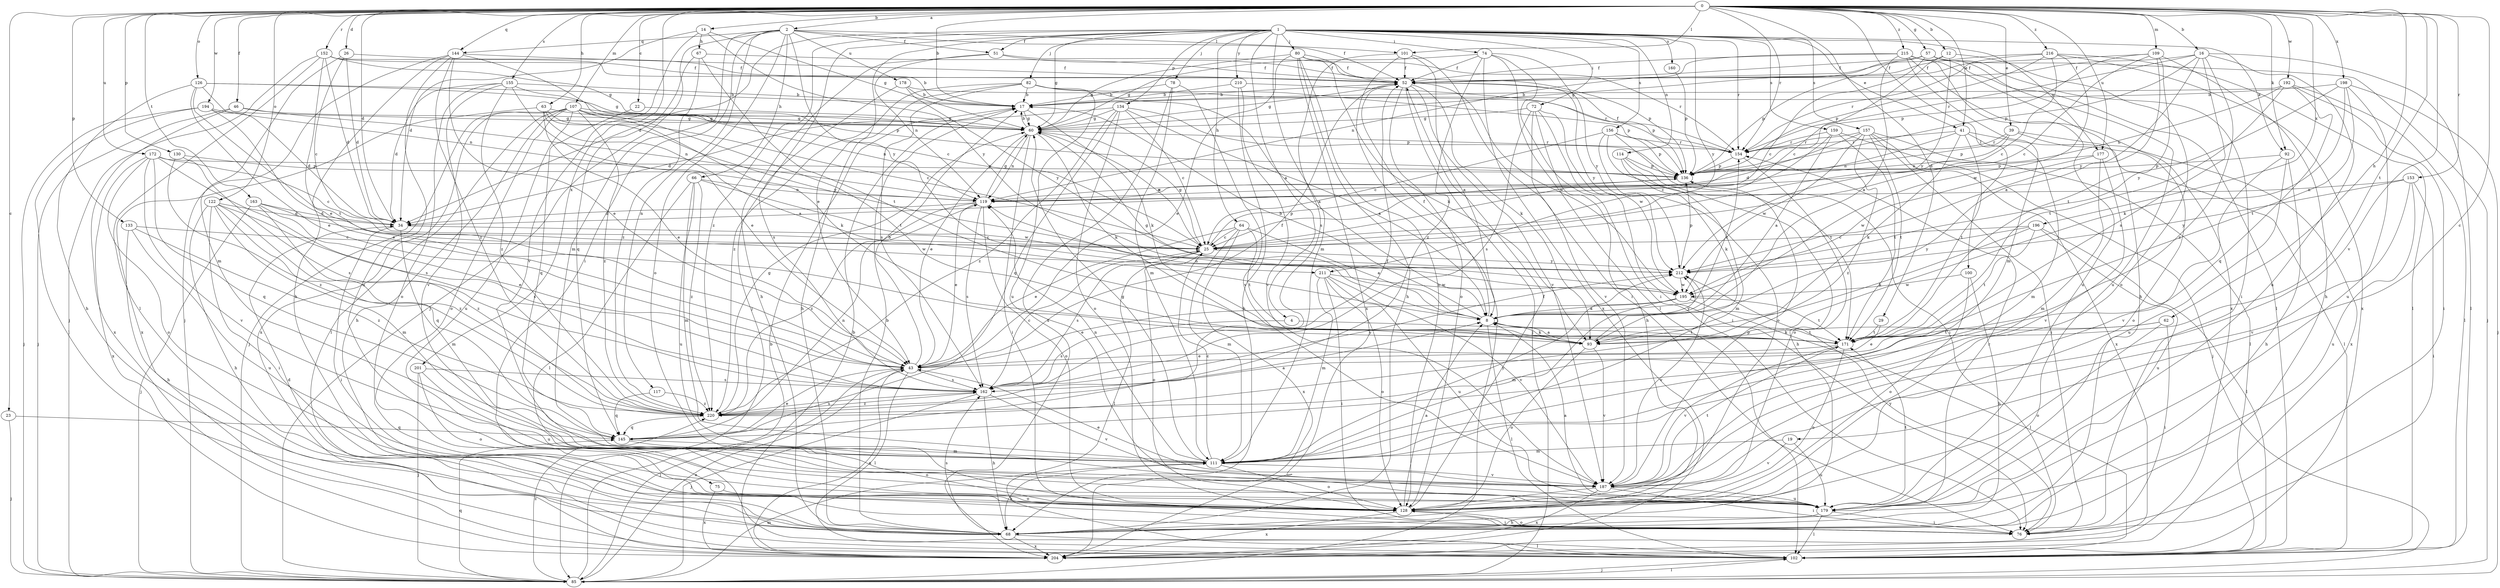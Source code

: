 strict digraph  {
0;
1;
2;
4;
8;
12;
14;
16;
17;
19;
22;
23;
25;
26;
29;
34;
39;
41;
43;
46;
51;
52;
57;
60;
62;
63;
64;
66;
67;
68;
72;
74;
75;
76;
78;
80;
82;
85;
92;
93;
100;
101;
102;
107;
109;
111;
114;
117;
119;
122;
126;
128;
130;
133;
134;
136;
144;
145;
152;
153;
154;
155;
156;
157;
159;
160;
162;
163;
171;
172;
177;
178;
179;
187;
192;
194;
195;
196;
198;
201;
204;
210;
211;
212;
215;
216;
220;
0 -> 2  [label=a];
0 -> 12  [label=b];
0 -> 14  [label=b];
0 -> 16  [label=b];
0 -> 17  [label=b];
0 -> 19  [label=c];
0 -> 22  [label=c];
0 -> 23  [label=c];
0 -> 26  [label=d];
0 -> 29  [label=d];
0 -> 34  [label=d];
0 -> 39  [label=e];
0 -> 41  [label=e];
0 -> 46  [label=f];
0 -> 57  [label=g];
0 -> 62  [label=h];
0 -> 63  [label=h];
0 -> 92  [label=k];
0 -> 100  [label=l];
0 -> 101  [label=l];
0 -> 107  [label=m];
0 -> 109  [label=m];
0 -> 122  [label=o];
0 -> 126  [label=o];
0 -> 130  [label=p];
0 -> 133  [label=p];
0 -> 144  [label=q];
0 -> 152  [label=r];
0 -> 153  [label=r];
0 -> 154  [label=r];
0 -> 155  [label=s];
0 -> 163  [label=t];
0 -> 171  [label=t];
0 -> 172  [label=u];
0 -> 177  [label=u];
0 -> 187  [label=v];
0 -> 192  [label=w];
0 -> 194  [label=w];
0 -> 196  [label=x];
0 -> 198  [label=x];
0 -> 201  [label=x];
0 -> 215  [label=z];
0 -> 216  [label=z];
1 -> 4  [label=a];
1 -> 34  [label=d];
1 -> 41  [label=e];
1 -> 43  [label=e];
1 -> 51  [label=f];
1 -> 60  [label=g];
1 -> 64  [label=h];
1 -> 72  [label=i];
1 -> 74  [label=i];
1 -> 78  [label=j];
1 -> 80  [label=j];
1 -> 82  [label=j];
1 -> 85  [label=j];
1 -> 92  [label=k];
1 -> 111  [label=m];
1 -> 114  [label=n];
1 -> 134  [label=p];
1 -> 154  [label=r];
1 -> 156  [label=s];
1 -> 157  [label=s];
1 -> 159  [label=s];
1 -> 160  [label=s];
1 -> 177  [label=u];
1 -> 210  [label=y];
1 -> 211  [label=y];
1 -> 220  [label=z];
2 -> 51  [label=f];
2 -> 52  [label=f];
2 -> 66  [label=h];
2 -> 75  [label=i];
2 -> 85  [label=j];
2 -> 101  [label=l];
2 -> 111  [label=m];
2 -> 117  [label=n];
2 -> 128  [label=o];
2 -> 144  [label=q];
2 -> 178  [label=u];
2 -> 211  [label=y];
4 -> 162  [label=s];
4 -> 171  [label=t];
8 -> 17  [label=b];
8 -> 52  [label=f];
8 -> 60  [label=g];
8 -> 93  [label=k];
8 -> 102  [label=l];
8 -> 119  [label=n];
8 -> 154  [label=r];
8 -> 171  [label=t];
12 -> 25  [label=c];
12 -> 52  [label=f];
12 -> 128  [label=o];
12 -> 212  [label=y];
14 -> 34  [label=d];
14 -> 60  [label=g];
14 -> 67  [label=h];
14 -> 187  [label=v];
14 -> 212  [label=y];
16 -> 52  [label=f];
16 -> 102  [label=l];
16 -> 136  [label=p];
16 -> 154  [label=r];
16 -> 162  [label=s];
16 -> 179  [label=u];
16 -> 212  [label=y];
16 -> 220  [label=z];
17 -> 60  [label=g];
17 -> 93  [label=k];
19 -> 111  [label=m];
19 -> 179  [label=u];
19 -> 187  [label=v];
22 -> 60  [label=g];
22 -> 145  [label=q];
23 -> 85  [label=j];
23 -> 145  [label=q];
25 -> 60  [label=g];
25 -> 102  [label=l];
25 -> 128  [label=o];
25 -> 136  [label=p];
25 -> 162  [label=s];
25 -> 212  [label=y];
26 -> 25  [label=c];
26 -> 34  [label=d];
26 -> 52  [label=f];
26 -> 111  [label=m];
29 -> 43  [label=e];
29 -> 171  [label=t];
34 -> 25  [label=c];
34 -> 76  [label=i];
34 -> 111  [label=m];
39 -> 119  [label=n];
39 -> 128  [label=o];
39 -> 136  [label=p];
39 -> 154  [label=r];
39 -> 204  [label=x];
41 -> 93  [label=k];
41 -> 102  [label=l];
41 -> 111  [label=m];
41 -> 119  [label=n];
41 -> 154  [label=r];
41 -> 171  [label=t];
43 -> 17  [label=b];
43 -> 52  [label=f];
43 -> 85  [label=j];
43 -> 102  [label=l];
43 -> 162  [label=s];
43 -> 204  [label=x];
46 -> 60  [label=g];
46 -> 85  [label=j];
46 -> 119  [label=n];
46 -> 204  [label=x];
51 -> 52  [label=f];
51 -> 68  [label=h];
51 -> 119  [label=n];
51 -> 136  [label=p];
52 -> 17  [label=b];
52 -> 60  [label=g];
52 -> 85  [label=j];
52 -> 93  [label=k];
52 -> 128  [label=o];
52 -> 187  [label=v];
52 -> 195  [label=w];
52 -> 212  [label=y];
57 -> 25  [label=c];
57 -> 52  [label=f];
57 -> 60  [label=g];
57 -> 76  [label=i];
57 -> 85  [label=j];
57 -> 136  [label=p];
57 -> 179  [label=u];
60 -> 17  [label=b];
60 -> 25  [label=c];
60 -> 43  [label=e];
60 -> 76  [label=i];
60 -> 93  [label=k];
60 -> 119  [label=n];
60 -> 154  [label=r];
62 -> 76  [label=i];
62 -> 93  [label=k];
62 -> 128  [label=o];
62 -> 171  [label=t];
63 -> 8  [label=a];
63 -> 25  [label=c];
63 -> 43  [label=e];
63 -> 60  [label=g];
63 -> 204  [label=x];
63 -> 212  [label=y];
64 -> 8  [label=a];
64 -> 25  [label=c];
64 -> 43  [label=e];
64 -> 111  [label=m];
64 -> 171  [label=t];
64 -> 204  [label=x];
66 -> 102  [label=l];
66 -> 111  [label=m];
66 -> 119  [label=n];
66 -> 179  [label=u];
66 -> 195  [label=w];
66 -> 220  [label=z];
67 -> 52  [label=f];
67 -> 145  [label=q];
67 -> 171  [label=t];
67 -> 220  [label=z];
68 -> 17  [label=b];
68 -> 34  [label=d];
68 -> 102  [label=l];
68 -> 154  [label=r];
68 -> 162  [label=s];
68 -> 204  [label=x];
72 -> 60  [label=g];
72 -> 68  [label=h];
72 -> 76  [label=i];
72 -> 162  [label=s];
72 -> 187  [label=v];
72 -> 195  [label=w];
74 -> 52  [label=f];
74 -> 60  [label=g];
74 -> 76  [label=i];
74 -> 102  [label=l];
74 -> 204  [label=x];
74 -> 212  [label=y];
74 -> 220  [label=z];
75 -> 128  [label=o];
75 -> 204  [label=x];
76 -> 128  [label=o];
76 -> 212  [label=y];
78 -> 17  [label=b];
78 -> 111  [label=m];
78 -> 187  [label=v];
78 -> 204  [label=x];
80 -> 43  [label=e];
80 -> 52  [label=f];
80 -> 60  [label=g];
80 -> 68  [label=h];
80 -> 93  [label=k];
80 -> 128  [label=o];
80 -> 154  [label=r];
80 -> 204  [label=x];
82 -> 8  [label=a];
82 -> 17  [label=b];
82 -> 68  [label=h];
82 -> 136  [label=p];
82 -> 162  [label=s];
82 -> 179  [label=u];
82 -> 220  [label=z];
85 -> 17  [label=b];
85 -> 43  [label=e];
85 -> 102  [label=l];
85 -> 111  [label=m];
85 -> 145  [label=q];
85 -> 220  [label=z];
92 -> 68  [label=h];
92 -> 136  [label=p];
92 -> 179  [label=u];
92 -> 187  [label=v];
93 -> 8  [label=a];
93 -> 128  [label=o];
93 -> 187  [label=v];
93 -> 212  [label=y];
100 -> 68  [label=h];
100 -> 128  [label=o];
100 -> 195  [label=w];
101 -> 8  [label=a];
101 -> 52  [label=f];
101 -> 76  [label=i];
101 -> 85  [label=j];
101 -> 162  [label=s];
102 -> 85  [label=j];
107 -> 60  [label=g];
107 -> 68  [label=h];
107 -> 85  [label=j];
107 -> 93  [label=k];
107 -> 102  [label=l];
107 -> 119  [label=n];
107 -> 128  [label=o];
107 -> 171  [label=t];
107 -> 179  [label=u];
107 -> 204  [label=x];
107 -> 220  [label=z];
109 -> 8  [label=a];
109 -> 25  [label=c];
109 -> 52  [label=f];
109 -> 68  [label=h];
109 -> 136  [label=p];
109 -> 171  [label=t];
111 -> 25  [label=c];
111 -> 60  [label=g];
111 -> 68  [label=h];
111 -> 119  [label=n];
111 -> 128  [label=o];
111 -> 187  [label=v];
111 -> 212  [label=y];
114 -> 68  [label=h];
114 -> 93  [label=k];
114 -> 111  [label=m];
114 -> 136  [label=p];
117 -> 145  [label=q];
117 -> 220  [label=z];
119 -> 34  [label=d];
119 -> 43  [label=e];
119 -> 60  [label=g];
119 -> 128  [label=o];
119 -> 162  [label=s];
119 -> 220  [label=z];
122 -> 34  [label=d];
122 -> 68  [label=h];
122 -> 76  [label=i];
122 -> 111  [label=m];
122 -> 145  [label=q];
122 -> 162  [label=s];
122 -> 220  [label=z];
126 -> 17  [label=b];
126 -> 43  [label=e];
126 -> 60  [label=g];
126 -> 68  [label=h];
126 -> 119  [label=n];
126 -> 171  [label=t];
128 -> 8  [label=a];
128 -> 52  [label=f];
128 -> 76  [label=i];
128 -> 204  [label=x];
130 -> 136  [label=p];
130 -> 162  [label=s];
130 -> 220  [label=z];
133 -> 25  [label=c];
133 -> 68  [label=h];
133 -> 179  [label=u];
133 -> 220  [label=z];
134 -> 8  [label=a];
134 -> 25  [label=c];
134 -> 34  [label=d];
134 -> 60  [label=g];
134 -> 128  [label=o];
134 -> 136  [label=p];
134 -> 145  [label=q];
134 -> 220  [label=z];
136 -> 119  [label=n];
144 -> 25  [label=c];
144 -> 43  [label=e];
144 -> 52  [label=f];
144 -> 68  [label=h];
144 -> 85  [label=j];
144 -> 179  [label=u];
144 -> 220  [label=z];
145 -> 43  [label=e];
145 -> 52  [label=f];
145 -> 111  [label=m];
145 -> 119  [label=n];
145 -> 128  [label=o];
152 -> 17  [label=b];
152 -> 34  [label=d];
152 -> 43  [label=e];
152 -> 52  [label=f];
152 -> 60  [label=g];
152 -> 85  [label=j];
152 -> 102  [label=l];
153 -> 76  [label=i];
153 -> 119  [label=n];
153 -> 179  [label=u];
153 -> 187  [label=v];
153 -> 212  [label=y];
154 -> 52  [label=f];
154 -> 128  [label=o];
154 -> 136  [label=p];
155 -> 17  [label=b];
155 -> 34  [label=d];
155 -> 43  [label=e];
155 -> 128  [label=o];
155 -> 136  [label=p];
155 -> 187  [label=v];
155 -> 220  [label=z];
156 -> 25  [label=c];
156 -> 76  [label=i];
156 -> 128  [label=o];
156 -> 136  [label=p];
156 -> 154  [label=r];
156 -> 171  [label=t];
157 -> 34  [label=d];
157 -> 76  [label=i];
157 -> 102  [label=l];
157 -> 154  [label=r];
157 -> 171  [label=t];
157 -> 195  [label=w];
157 -> 204  [label=x];
157 -> 220  [label=z];
159 -> 8  [label=a];
159 -> 25  [label=c];
159 -> 85  [label=j];
159 -> 154  [label=r];
159 -> 171  [label=t];
160 -> 136  [label=p];
162 -> 25  [label=c];
162 -> 68  [label=h];
162 -> 85  [label=j];
162 -> 187  [label=v];
162 -> 212  [label=y];
162 -> 220  [label=z];
163 -> 34  [label=d];
163 -> 43  [label=e];
163 -> 85  [label=j];
163 -> 195  [label=w];
163 -> 220  [label=z];
171 -> 43  [label=e];
171 -> 128  [label=o];
171 -> 187  [label=v];
172 -> 25  [label=c];
172 -> 128  [label=o];
172 -> 136  [label=p];
172 -> 145  [label=q];
172 -> 162  [label=s];
172 -> 187  [label=v];
172 -> 204  [label=x];
177 -> 111  [label=m];
177 -> 136  [label=p];
177 -> 187  [label=v];
177 -> 195  [label=w];
178 -> 17  [label=b];
178 -> 154  [label=r];
178 -> 162  [label=s];
178 -> 212  [label=y];
179 -> 8  [label=a];
179 -> 68  [label=h];
179 -> 76  [label=i];
179 -> 102  [label=l];
179 -> 171  [label=t];
187 -> 43  [label=e];
187 -> 76  [label=i];
187 -> 128  [label=o];
187 -> 136  [label=p];
187 -> 171  [label=t];
187 -> 179  [label=u];
187 -> 204  [label=x];
192 -> 17  [label=b];
192 -> 76  [label=i];
192 -> 102  [label=l];
192 -> 119  [label=n];
192 -> 145  [label=q];
192 -> 171  [label=t];
194 -> 34  [label=d];
194 -> 43  [label=e];
194 -> 60  [label=g];
194 -> 85  [label=j];
194 -> 102  [label=l];
195 -> 8  [label=a];
195 -> 43  [label=e];
195 -> 102  [label=l];
195 -> 111  [label=m];
195 -> 171  [label=t];
196 -> 25  [label=c];
196 -> 93  [label=k];
196 -> 102  [label=l];
196 -> 171  [label=t];
196 -> 179  [label=u];
196 -> 212  [label=y];
198 -> 17  [label=b];
198 -> 85  [label=j];
198 -> 93  [label=k];
198 -> 171  [label=t];
198 -> 179  [label=u];
198 -> 212  [label=y];
201 -> 85  [label=j];
201 -> 128  [label=o];
201 -> 162  [label=s];
201 -> 179  [label=u];
204 -> 17  [label=b];
210 -> 17  [label=b];
210 -> 68  [label=h];
210 -> 136  [label=p];
210 -> 187  [label=v];
211 -> 76  [label=i];
211 -> 111  [label=m];
211 -> 128  [label=o];
211 -> 179  [label=u];
211 -> 187  [label=v];
211 -> 195  [label=w];
212 -> 136  [label=p];
212 -> 187  [label=v];
212 -> 195  [label=w];
215 -> 8  [label=a];
215 -> 52  [label=f];
215 -> 68  [label=h];
215 -> 102  [label=l];
215 -> 111  [label=m];
215 -> 119  [label=n];
215 -> 179  [label=u];
215 -> 204  [label=x];
216 -> 25  [label=c];
216 -> 52  [label=f];
216 -> 102  [label=l];
216 -> 136  [label=p];
216 -> 154  [label=r];
216 -> 195  [label=w];
216 -> 204  [label=x];
220 -> 8  [label=a];
220 -> 60  [label=g];
220 -> 145  [label=q];
220 -> 162  [label=s];
}
